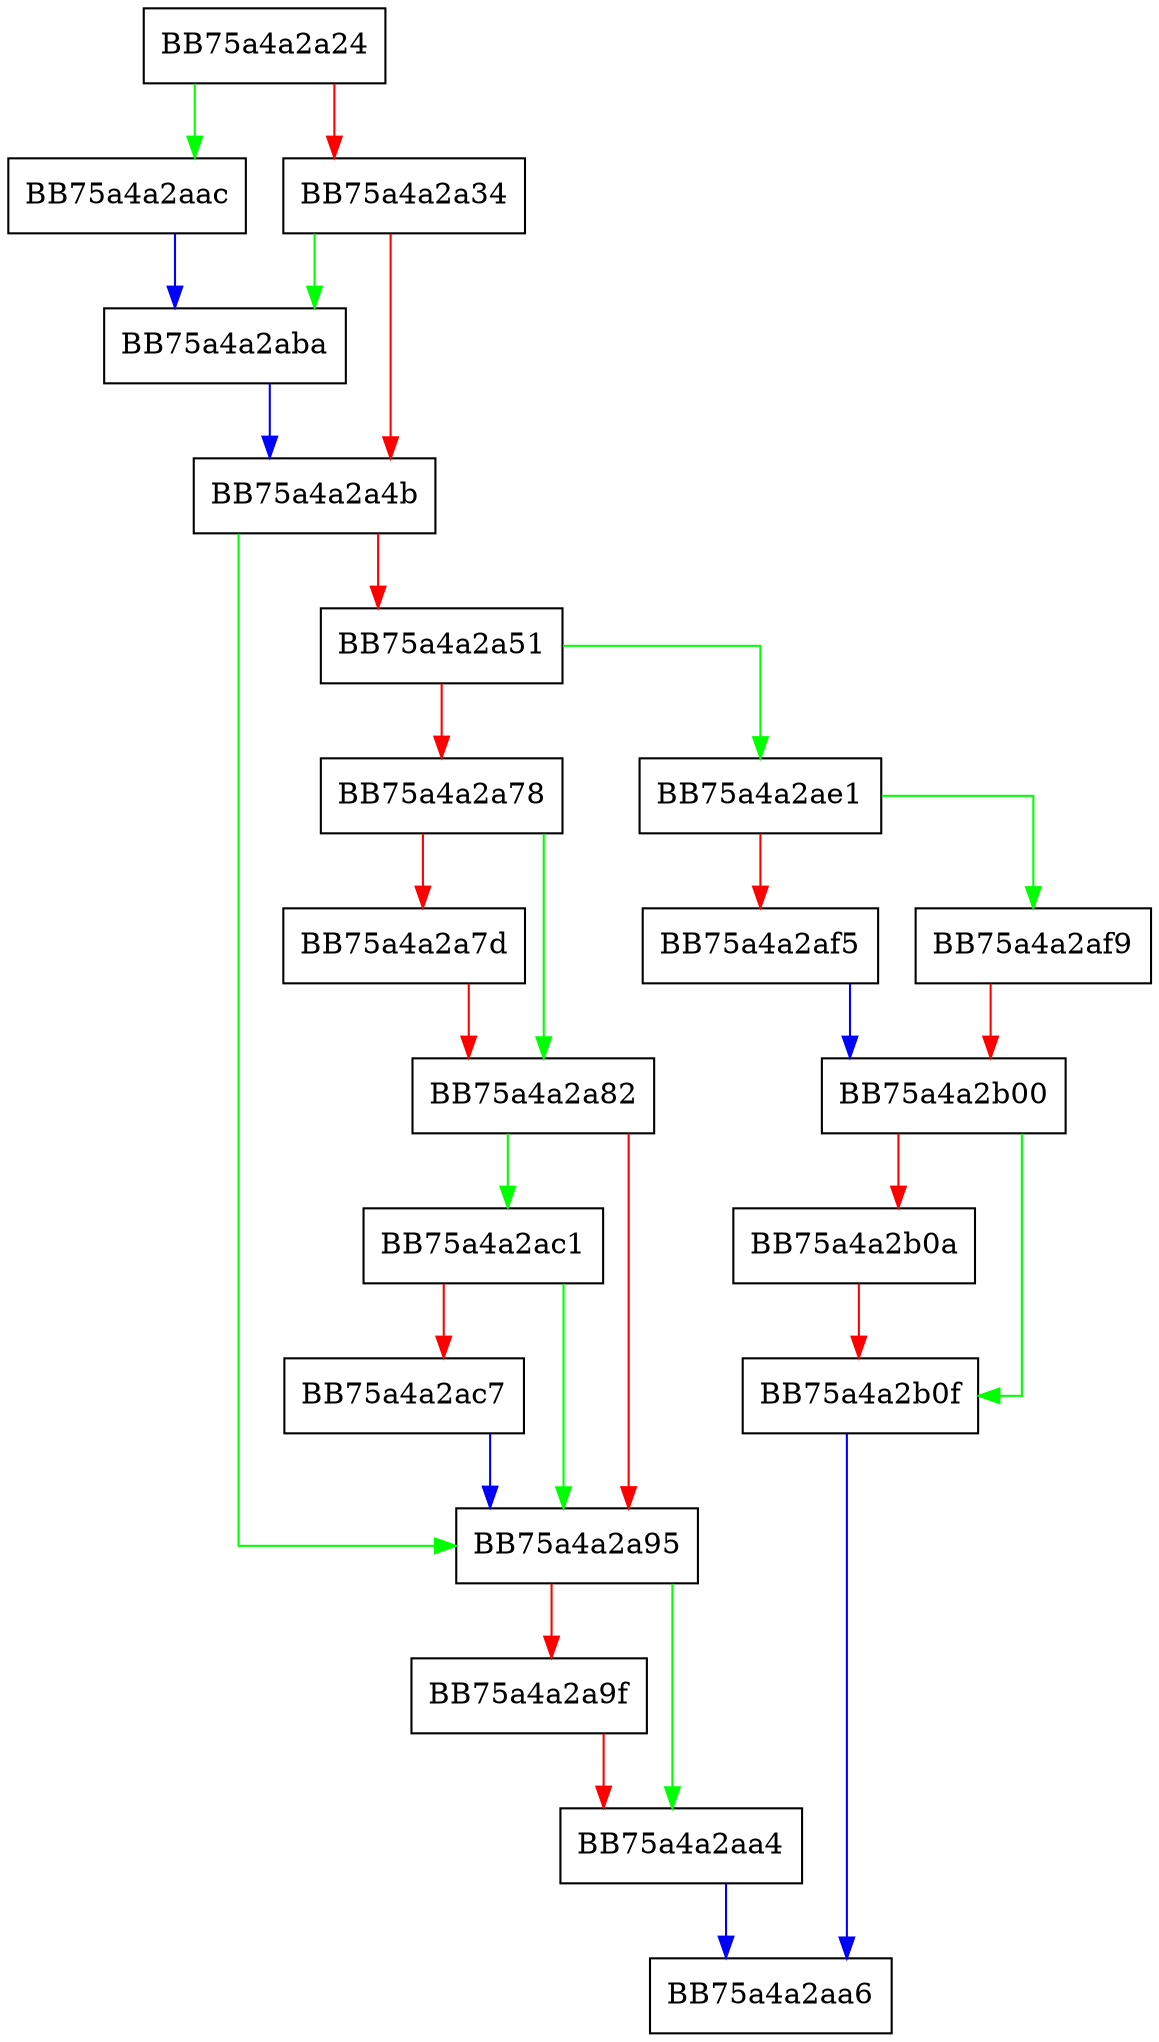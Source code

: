 digraph IsBafsEnabled {
  node [shape="box"];
  graph [splines=ortho];
  BB75a4a2a24 -> BB75a4a2aac [color="green"];
  BB75a4a2a24 -> BB75a4a2a34 [color="red"];
  BB75a4a2a34 -> BB75a4a2aba [color="green"];
  BB75a4a2a34 -> BB75a4a2a4b [color="red"];
  BB75a4a2a4b -> BB75a4a2a95 [color="green"];
  BB75a4a2a4b -> BB75a4a2a51 [color="red"];
  BB75a4a2a51 -> BB75a4a2ae1 [color="green"];
  BB75a4a2a51 -> BB75a4a2a78 [color="red"];
  BB75a4a2a78 -> BB75a4a2a82 [color="green"];
  BB75a4a2a78 -> BB75a4a2a7d [color="red"];
  BB75a4a2a7d -> BB75a4a2a82 [color="red"];
  BB75a4a2a82 -> BB75a4a2ac1 [color="green"];
  BB75a4a2a82 -> BB75a4a2a95 [color="red"];
  BB75a4a2a95 -> BB75a4a2aa4 [color="green"];
  BB75a4a2a95 -> BB75a4a2a9f [color="red"];
  BB75a4a2a9f -> BB75a4a2aa4 [color="red"];
  BB75a4a2aa4 -> BB75a4a2aa6 [color="blue"];
  BB75a4a2aac -> BB75a4a2aba [color="blue"];
  BB75a4a2aba -> BB75a4a2a4b [color="blue"];
  BB75a4a2ac1 -> BB75a4a2a95 [color="green"];
  BB75a4a2ac1 -> BB75a4a2ac7 [color="red"];
  BB75a4a2ac7 -> BB75a4a2a95 [color="blue"];
  BB75a4a2ae1 -> BB75a4a2af9 [color="green"];
  BB75a4a2ae1 -> BB75a4a2af5 [color="red"];
  BB75a4a2af5 -> BB75a4a2b00 [color="blue"];
  BB75a4a2af9 -> BB75a4a2b00 [color="red"];
  BB75a4a2b00 -> BB75a4a2b0f [color="green"];
  BB75a4a2b00 -> BB75a4a2b0a [color="red"];
  BB75a4a2b0a -> BB75a4a2b0f [color="red"];
  BB75a4a2b0f -> BB75a4a2aa6 [color="blue"];
}